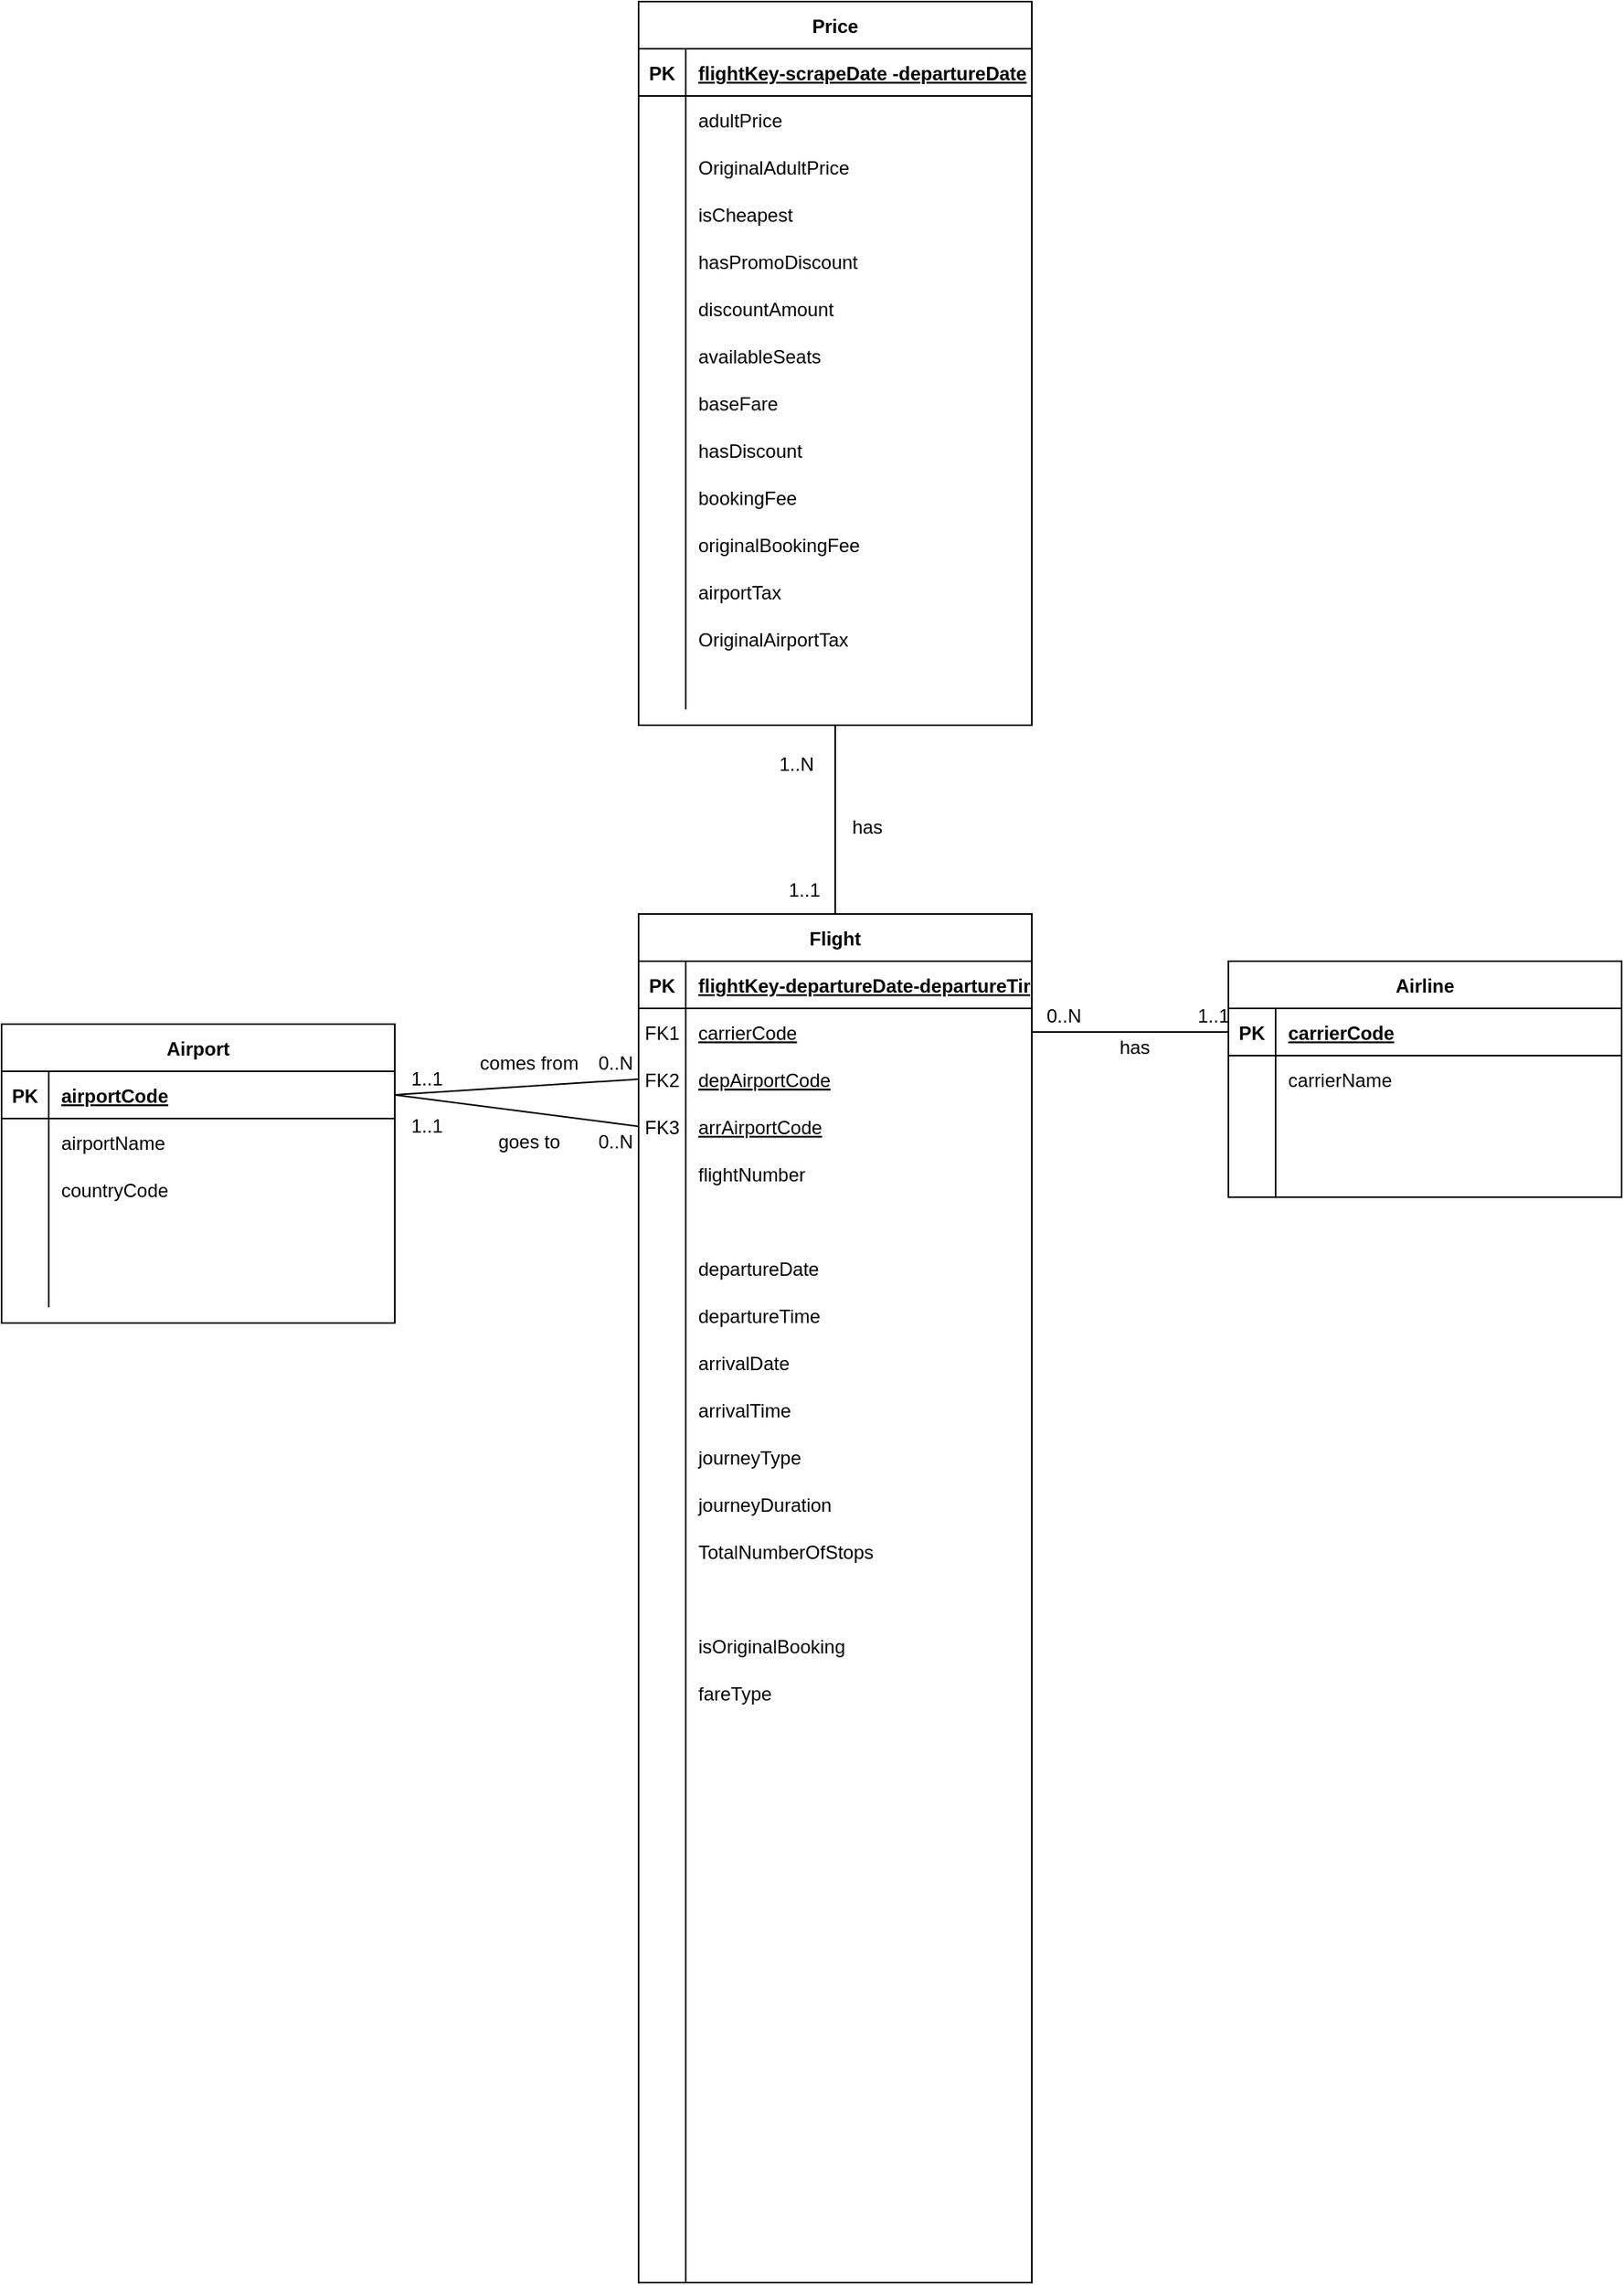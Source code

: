 <mxfile version="20.3.0" type="device"><diagram id="R2lEEEUBdFMjLlhIrx00" name="Page-1"><mxGraphModel dx="1104" dy="1623" grid="1" gridSize="10" guides="1" tooltips="1" connect="1" arrows="1" fold="1" page="1" pageScale="1" pageWidth="850" pageHeight="1100" math="0" shadow="0" extFonts="Permanent Marker^https://fonts.googleapis.com/css?family=Permanent+Marker"><root><mxCell id="0"/><mxCell id="1" parent="0"/><mxCell id="C-vyLk0tnHw3VtMMgP7b-2" value="Flight" style="shape=table;startSize=30;container=1;collapsible=1;childLayout=tableLayout;fixedRows=1;rowLines=0;fontStyle=1;align=center;resizeLast=1;" parent="1" vertex="1"><mxGeometry x="425" y="110" width="250" height="870" as="geometry"/></mxCell><mxCell id="C-vyLk0tnHw3VtMMgP7b-3" value="" style="shape=partialRectangle;collapsible=0;dropTarget=0;pointerEvents=0;fillColor=none;points=[[0,0.5],[1,0.5]];portConstraint=eastwest;top=0;left=0;right=0;bottom=1;" parent="C-vyLk0tnHw3VtMMgP7b-2" vertex="1"><mxGeometry y="30" width="250" height="30" as="geometry"/></mxCell><mxCell id="C-vyLk0tnHw3VtMMgP7b-4" value="PK" style="shape=partialRectangle;overflow=hidden;connectable=0;fillColor=none;top=0;left=0;bottom=0;right=0;fontStyle=1;" parent="C-vyLk0tnHw3VtMMgP7b-3" vertex="1"><mxGeometry width="30" height="30" as="geometry"><mxRectangle width="30" height="30" as="alternateBounds"/></mxGeometry></mxCell><mxCell id="C-vyLk0tnHw3VtMMgP7b-5" value="flightKey-departureDate-departureTime" style="shape=partialRectangle;overflow=hidden;connectable=0;fillColor=none;top=0;left=0;bottom=0;right=0;align=left;spacingLeft=6;fontStyle=5;" parent="C-vyLk0tnHw3VtMMgP7b-3" vertex="1"><mxGeometry x="30" width="220" height="30" as="geometry"><mxRectangle width="220" height="30" as="alternateBounds"/></mxGeometry></mxCell><mxCell id="aFDw3FWtS5_TRK1xWJcs-72" value="" style="shape=partialRectangle;collapsible=0;dropTarget=0;pointerEvents=0;fillColor=none;points=[[0,0.5],[1,0.5]];portConstraint=eastwest;top=0;left=0;right=0;bottom=0;" parent="C-vyLk0tnHw3VtMMgP7b-2" vertex="1"><mxGeometry y="60" width="250" height="30" as="geometry"/></mxCell><mxCell id="aFDw3FWtS5_TRK1xWJcs-73" value="FK1" style="shape=partialRectangle;overflow=hidden;connectable=0;fillColor=none;top=0;left=0;bottom=0;right=0;" parent="aFDw3FWtS5_TRK1xWJcs-72" vertex="1"><mxGeometry width="30" height="30" as="geometry"><mxRectangle width="30" height="30" as="alternateBounds"/></mxGeometry></mxCell><mxCell id="aFDw3FWtS5_TRK1xWJcs-74" value="carrierCode" style="shape=partialRectangle;overflow=hidden;connectable=0;fillColor=none;top=0;left=0;bottom=0;right=0;align=left;spacingLeft=6;fontStyle=4" parent="aFDw3FWtS5_TRK1xWJcs-72" vertex="1"><mxGeometry x="30" width="220" height="30" as="geometry"><mxRectangle width="220" height="30" as="alternateBounds"/></mxGeometry></mxCell><mxCell id="aFDw3FWtS5_TRK1xWJcs-75" value="" style="shape=partialRectangle;collapsible=0;dropTarget=0;pointerEvents=0;fillColor=none;points=[[0,0.5],[1,0.5]];portConstraint=eastwest;top=0;left=0;right=0;bottom=0;" parent="C-vyLk0tnHw3VtMMgP7b-2" vertex="1"><mxGeometry y="90" width="250" height="30" as="geometry"/></mxCell><mxCell id="aFDw3FWtS5_TRK1xWJcs-76" value="FK2" style="shape=partialRectangle;overflow=hidden;connectable=0;fillColor=none;top=0;left=0;bottom=0;right=0;" parent="aFDw3FWtS5_TRK1xWJcs-75" vertex="1"><mxGeometry width="30" height="30" as="geometry"><mxRectangle width="30" height="30" as="alternateBounds"/></mxGeometry></mxCell><mxCell id="aFDw3FWtS5_TRK1xWJcs-77" value="depAirportCode" style="shape=partialRectangle;overflow=hidden;connectable=0;fillColor=none;top=0;left=0;bottom=0;right=0;align=left;spacingLeft=6;fontStyle=4" parent="aFDw3FWtS5_TRK1xWJcs-75" vertex="1"><mxGeometry x="30" width="220" height="30" as="geometry"><mxRectangle width="220" height="30" as="alternateBounds"/></mxGeometry></mxCell><mxCell id="C-vyLk0tnHw3VtMMgP7b-6" value="" style="shape=partialRectangle;collapsible=0;dropTarget=0;pointerEvents=0;fillColor=none;points=[[0,0.5],[1,0.5]];portConstraint=eastwest;top=0;left=0;right=0;bottom=0;" parent="C-vyLk0tnHw3VtMMgP7b-2" vertex="1"><mxGeometry y="120" width="250" height="30" as="geometry"/></mxCell><mxCell id="C-vyLk0tnHw3VtMMgP7b-7" value="FK3" style="shape=partialRectangle;overflow=hidden;connectable=0;fillColor=none;top=0;left=0;bottom=0;right=0;" parent="C-vyLk0tnHw3VtMMgP7b-6" vertex="1"><mxGeometry width="30" height="30" as="geometry"><mxRectangle width="30" height="30" as="alternateBounds"/></mxGeometry></mxCell><mxCell id="C-vyLk0tnHw3VtMMgP7b-8" value="arrAirportCode" style="shape=partialRectangle;overflow=hidden;connectable=0;fillColor=none;top=0;left=0;bottom=0;right=0;align=left;spacingLeft=6;fontStyle=4" parent="C-vyLk0tnHw3VtMMgP7b-6" vertex="1"><mxGeometry x="30" width="220" height="30" as="geometry"><mxRectangle width="220" height="30" as="alternateBounds"/></mxGeometry></mxCell><mxCell id="C-vyLk0tnHw3VtMMgP7b-9" value="" style="shape=partialRectangle;collapsible=0;dropTarget=0;pointerEvents=0;fillColor=none;points=[[0,0.5],[1,0.5]];portConstraint=eastwest;top=0;left=0;right=0;bottom=0;" parent="C-vyLk0tnHw3VtMMgP7b-2" vertex="1"><mxGeometry y="150" width="250" height="30" as="geometry"/></mxCell><mxCell id="C-vyLk0tnHw3VtMMgP7b-10" value="" style="shape=partialRectangle;overflow=hidden;connectable=0;fillColor=none;top=0;left=0;bottom=0;right=0;" parent="C-vyLk0tnHw3VtMMgP7b-9" vertex="1"><mxGeometry width="30" height="30" as="geometry"><mxRectangle width="30" height="30" as="alternateBounds"/></mxGeometry></mxCell><mxCell id="C-vyLk0tnHw3VtMMgP7b-11" value="flightNumber" style="shape=partialRectangle;overflow=hidden;connectable=0;fillColor=none;top=0;left=0;bottom=0;right=0;align=left;spacingLeft=6;" parent="C-vyLk0tnHw3VtMMgP7b-9" vertex="1"><mxGeometry x="30" width="220" height="30" as="geometry"><mxRectangle width="220" height="30" as="alternateBounds"/></mxGeometry></mxCell><mxCell id="aFDw3FWtS5_TRK1xWJcs-90" value="" style="shape=partialRectangle;collapsible=0;dropTarget=0;pointerEvents=0;fillColor=none;points=[[0,0.5],[1,0.5]];portConstraint=eastwest;top=0;left=0;right=0;bottom=0;" parent="C-vyLk0tnHw3VtMMgP7b-2" vertex="1"><mxGeometry y="180" width="250" height="30" as="geometry"/></mxCell><mxCell id="aFDw3FWtS5_TRK1xWJcs-91" value="" style="shape=partialRectangle;overflow=hidden;connectable=0;fillColor=none;top=0;left=0;bottom=0;right=0;" parent="aFDw3FWtS5_TRK1xWJcs-90" vertex="1"><mxGeometry width="30" height="30" as="geometry"><mxRectangle width="30" height="30" as="alternateBounds"/></mxGeometry></mxCell><mxCell id="aFDw3FWtS5_TRK1xWJcs-92" value="" style="shape=partialRectangle;overflow=hidden;connectable=0;fillColor=none;top=0;left=0;bottom=0;right=0;align=left;spacingLeft=6;" parent="aFDw3FWtS5_TRK1xWJcs-90" vertex="1"><mxGeometry x="30" width="220" height="30" as="geometry"><mxRectangle width="220" height="30" as="alternateBounds"/></mxGeometry></mxCell><mxCell id="aFDw3FWtS5_TRK1xWJcs-1" value="" style="shape=partialRectangle;collapsible=0;dropTarget=0;pointerEvents=0;fillColor=none;points=[[0,0.5],[1,0.5]];portConstraint=eastwest;top=0;left=0;right=0;bottom=0;" parent="C-vyLk0tnHw3VtMMgP7b-2" vertex="1"><mxGeometry y="210" width="250" height="30" as="geometry"/></mxCell><mxCell id="aFDw3FWtS5_TRK1xWJcs-2" value="    " style="shape=partialRectangle;overflow=hidden;connectable=0;fillColor=none;top=0;left=0;bottom=0;right=0;" parent="aFDw3FWtS5_TRK1xWJcs-1" vertex="1"><mxGeometry width="30" height="30" as="geometry"><mxRectangle width="30" height="30" as="alternateBounds"/></mxGeometry></mxCell><mxCell id="aFDw3FWtS5_TRK1xWJcs-3" value="departureDate" style="shape=partialRectangle;overflow=hidden;connectable=0;fillColor=none;top=0;left=0;bottom=0;right=0;align=left;spacingLeft=6;" parent="aFDw3FWtS5_TRK1xWJcs-1" vertex="1"><mxGeometry x="30" width="220" height="30" as="geometry"><mxRectangle width="220" height="30" as="alternateBounds"/></mxGeometry></mxCell><mxCell id="aFDw3FWtS5_TRK1xWJcs-4" value="" style="shape=partialRectangle;collapsible=0;dropTarget=0;pointerEvents=0;fillColor=none;points=[[0,0.5],[1,0.5]];portConstraint=eastwest;top=0;left=0;right=0;bottom=0;" parent="C-vyLk0tnHw3VtMMgP7b-2" vertex="1"><mxGeometry y="240" width="250" height="30" as="geometry"/></mxCell><mxCell id="aFDw3FWtS5_TRK1xWJcs-5" value="    " style="shape=partialRectangle;overflow=hidden;connectable=0;fillColor=none;top=0;left=0;bottom=0;right=0;" parent="aFDw3FWtS5_TRK1xWJcs-4" vertex="1"><mxGeometry width="30" height="30" as="geometry"><mxRectangle width="30" height="30" as="alternateBounds"/></mxGeometry></mxCell><mxCell id="aFDw3FWtS5_TRK1xWJcs-6" value="departureTime " style="shape=partialRectangle;overflow=hidden;connectable=0;fillColor=none;top=0;left=0;bottom=0;right=0;align=left;spacingLeft=6;" parent="aFDw3FWtS5_TRK1xWJcs-4" vertex="1"><mxGeometry x="30" width="220" height="30" as="geometry"><mxRectangle width="220" height="30" as="alternateBounds"/></mxGeometry></mxCell><mxCell id="aFDw3FWtS5_TRK1xWJcs-7" value="" style="shape=partialRectangle;collapsible=0;dropTarget=0;pointerEvents=0;fillColor=none;points=[[0,0.5],[1,0.5]];portConstraint=eastwest;top=0;left=0;right=0;bottom=0;" parent="C-vyLk0tnHw3VtMMgP7b-2" vertex="1"><mxGeometry y="270" width="250" height="30" as="geometry"/></mxCell><mxCell id="aFDw3FWtS5_TRK1xWJcs-8" value="    " style="shape=partialRectangle;overflow=hidden;connectable=0;fillColor=none;top=0;left=0;bottom=0;right=0;" parent="aFDw3FWtS5_TRK1xWJcs-7" vertex="1"><mxGeometry width="30" height="30" as="geometry"><mxRectangle width="30" height="30" as="alternateBounds"/></mxGeometry></mxCell><mxCell id="aFDw3FWtS5_TRK1xWJcs-9" value="arrivalDate" style="shape=partialRectangle;overflow=hidden;connectable=0;fillColor=none;top=0;left=0;bottom=0;right=0;align=left;spacingLeft=6;" parent="aFDw3FWtS5_TRK1xWJcs-7" vertex="1"><mxGeometry x="30" width="220" height="30" as="geometry"><mxRectangle width="220" height="30" as="alternateBounds"/></mxGeometry></mxCell><mxCell id="aFDw3FWtS5_TRK1xWJcs-10" value="" style="shape=partialRectangle;collapsible=0;dropTarget=0;pointerEvents=0;fillColor=none;points=[[0,0.5],[1,0.5]];portConstraint=eastwest;top=0;left=0;right=0;bottom=0;" parent="C-vyLk0tnHw3VtMMgP7b-2" vertex="1"><mxGeometry y="300" width="250" height="30" as="geometry"/></mxCell><mxCell id="aFDw3FWtS5_TRK1xWJcs-11" value="    " style="shape=partialRectangle;overflow=hidden;connectable=0;fillColor=none;top=0;left=0;bottom=0;right=0;" parent="aFDw3FWtS5_TRK1xWJcs-10" vertex="1"><mxGeometry width="30" height="30" as="geometry"><mxRectangle width="30" height="30" as="alternateBounds"/></mxGeometry></mxCell><mxCell id="aFDw3FWtS5_TRK1xWJcs-12" value="arrivalTime" style="shape=partialRectangle;overflow=hidden;connectable=0;fillColor=none;top=0;left=0;bottom=0;right=0;align=left;spacingLeft=6;" parent="aFDw3FWtS5_TRK1xWJcs-10" vertex="1"><mxGeometry x="30" width="220" height="30" as="geometry"><mxRectangle width="220" height="30" as="alternateBounds"/></mxGeometry></mxCell><mxCell id="aFDw3FWtS5_TRK1xWJcs-19" value="" style="shape=partialRectangle;collapsible=0;dropTarget=0;pointerEvents=0;fillColor=none;points=[[0,0.5],[1,0.5]];portConstraint=eastwest;top=0;left=0;right=0;bottom=0;" parent="C-vyLk0tnHw3VtMMgP7b-2" vertex="1"><mxGeometry y="330" width="250" height="30" as="geometry"/></mxCell><mxCell id="aFDw3FWtS5_TRK1xWJcs-20" value="    " style="shape=partialRectangle;overflow=hidden;connectable=0;fillColor=none;top=0;left=0;bottom=0;right=0;" parent="aFDw3FWtS5_TRK1xWJcs-19" vertex="1"><mxGeometry width="30" height="30" as="geometry"><mxRectangle width="30" height="30" as="alternateBounds"/></mxGeometry></mxCell><mxCell id="aFDw3FWtS5_TRK1xWJcs-21" value="journeyType" style="shape=partialRectangle;overflow=hidden;connectable=0;fillColor=none;top=0;left=0;bottom=0;right=0;align=left;spacingLeft=6;" parent="aFDw3FWtS5_TRK1xWJcs-19" vertex="1"><mxGeometry x="30" width="220" height="30" as="geometry"><mxRectangle width="220" height="30" as="alternateBounds"/></mxGeometry></mxCell><mxCell id="aFDw3FWtS5_TRK1xWJcs-22" value="" style="shape=partialRectangle;collapsible=0;dropTarget=0;pointerEvents=0;fillColor=none;points=[[0,0.5],[1,0.5]];portConstraint=eastwest;top=0;left=0;right=0;bottom=0;" parent="C-vyLk0tnHw3VtMMgP7b-2" vertex="1"><mxGeometry y="360" width="250" height="30" as="geometry"/></mxCell><mxCell id="aFDw3FWtS5_TRK1xWJcs-23" value="    " style="shape=partialRectangle;overflow=hidden;connectable=0;fillColor=none;top=0;left=0;bottom=0;right=0;" parent="aFDw3FWtS5_TRK1xWJcs-22" vertex="1"><mxGeometry width="30" height="30" as="geometry"><mxRectangle width="30" height="30" as="alternateBounds"/></mxGeometry></mxCell><mxCell id="aFDw3FWtS5_TRK1xWJcs-24" value="journeyDuration" style="shape=partialRectangle;overflow=hidden;connectable=0;fillColor=none;top=0;left=0;bottom=0;right=0;align=left;spacingLeft=6;" parent="aFDw3FWtS5_TRK1xWJcs-22" vertex="1"><mxGeometry x="30" width="220" height="30" as="geometry"><mxRectangle width="220" height="30" as="alternateBounds"/></mxGeometry></mxCell><mxCell id="aFDw3FWtS5_TRK1xWJcs-25" value="" style="shape=partialRectangle;collapsible=0;dropTarget=0;pointerEvents=0;fillColor=none;points=[[0,0.5],[1,0.5]];portConstraint=eastwest;top=0;left=0;right=0;bottom=0;" parent="C-vyLk0tnHw3VtMMgP7b-2" vertex="1"><mxGeometry y="390" width="250" height="30" as="geometry"/></mxCell><mxCell id="aFDw3FWtS5_TRK1xWJcs-26" value="    " style="shape=partialRectangle;overflow=hidden;connectable=0;fillColor=none;top=0;left=0;bottom=0;right=0;" parent="aFDw3FWtS5_TRK1xWJcs-25" vertex="1"><mxGeometry width="30" height="30" as="geometry"><mxRectangle width="30" height="30" as="alternateBounds"/></mxGeometry></mxCell><mxCell id="aFDw3FWtS5_TRK1xWJcs-27" value="TotalNumberOfStops" style="shape=partialRectangle;overflow=hidden;connectable=0;fillColor=none;top=0;left=0;bottom=0;right=0;align=left;spacingLeft=6;" parent="aFDw3FWtS5_TRK1xWJcs-25" vertex="1"><mxGeometry x="30" width="220" height="30" as="geometry"><mxRectangle width="220" height="30" as="alternateBounds"/></mxGeometry></mxCell><mxCell id="aFDw3FWtS5_TRK1xWJcs-28" value="" style="shape=partialRectangle;collapsible=0;dropTarget=0;pointerEvents=0;fillColor=none;points=[[0,0.5],[1,0.5]];portConstraint=eastwest;top=0;left=0;right=0;bottom=0;" parent="C-vyLk0tnHw3VtMMgP7b-2" vertex="1"><mxGeometry y="420" width="250" height="30" as="geometry"/></mxCell><mxCell id="aFDw3FWtS5_TRK1xWJcs-29" value="" style="shape=partialRectangle;overflow=hidden;connectable=0;fillColor=none;top=0;left=0;bottom=0;right=0;" parent="aFDw3FWtS5_TRK1xWJcs-28" vertex="1"><mxGeometry width="30" height="30" as="geometry"><mxRectangle width="30" height="30" as="alternateBounds"/></mxGeometry></mxCell><mxCell id="aFDw3FWtS5_TRK1xWJcs-30" value="" style="shape=partialRectangle;overflow=hidden;connectable=0;fillColor=none;top=0;left=0;bottom=0;right=0;align=left;spacingLeft=6;" parent="aFDw3FWtS5_TRK1xWJcs-28" vertex="1"><mxGeometry x="30" width="220" height="30" as="geometry"><mxRectangle width="220" height="30" as="alternateBounds"/></mxGeometry></mxCell><mxCell id="aFDw3FWtS5_TRK1xWJcs-34" value="" style="shape=partialRectangle;collapsible=0;dropTarget=0;pointerEvents=0;fillColor=none;points=[[0,0.5],[1,0.5]];portConstraint=eastwest;top=0;left=0;right=0;bottom=0;" parent="C-vyLk0tnHw3VtMMgP7b-2" vertex="1"><mxGeometry y="450" width="250" height="30" as="geometry"/></mxCell><mxCell id="aFDw3FWtS5_TRK1xWJcs-35" value="" style="shape=partialRectangle;overflow=hidden;connectable=0;fillColor=none;top=0;left=0;bottom=0;right=0;" parent="aFDw3FWtS5_TRK1xWJcs-34" vertex="1"><mxGeometry width="30" height="30" as="geometry"><mxRectangle width="30" height="30" as="alternateBounds"/></mxGeometry></mxCell><mxCell id="aFDw3FWtS5_TRK1xWJcs-36" value="isOriginalBooking" style="shape=partialRectangle;overflow=hidden;connectable=0;fillColor=none;top=0;left=0;bottom=0;right=0;align=left;spacingLeft=6;" parent="aFDw3FWtS5_TRK1xWJcs-34" vertex="1"><mxGeometry x="30" width="220" height="30" as="geometry"><mxRectangle width="220" height="30" as="alternateBounds"/></mxGeometry></mxCell><mxCell id="aFDw3FWtS5_TRK1xWJcs-48" value="" style="shape=partialRectangle;collapsible=0;dropTarget=0;pointerEvents=0;fillColor=none;points=[[0,0.5],[1,0.5]];portConstraint=eastwest;top=0;left=0;right=0;bottom=0;" parent="C-vyLk0tnHw3VtMMgP7b-2" vertex="1"><mxGeometry y="480" width="250" height="30" as="geometry"/></mxCell><mxCell id="aFDw3FWtS5_TRK1xWJcs-49" value="" style="shape=partialRectangle;overflow=hidden;connectable=0;fillColor=none;top=0;left=0;bottom=0;right=0;" parent="aFDw3FWtS5_TRK1xWJcs-48" vertex="1"><mxGeometry width="30" height="30" as="geometry"><mxRectangle width="30" height="30" as="alternateBounds"/></mxGeometry></mxCell><mxCell id="aFDw3FWtS5_TRK1xWJcs-50" value="fareType" style="shape=partialRectangle;overflow=hidden;connectable=0;fillColor=none;top=0;left=0;bottom=0;right=0;align=left;spacingLeft=6;" parent="aFDw3FWtS5_TRK1xWJcs-48" vertex="1"><mxGeometry x="30" width="220" height="30" as="geometry"><mxRectangle width="220" height="30" as="alternateBounds"/></mxGeometry></mxCell><mxCell id="zWy_mhln4-_lMB09PMT6-1" value="" style="shape=partialRectangle;collapsible=0;dropTarget=0;pointerEvents=0;fillColor=none;points=[[0,0.5],[1,0.5]];portConstraint=eastwest;top=0;left=0;right=0;bottom=0;" parent="C-vyLk0tnHw3VtMMgP7b-2" vertex="1"><mxGeometry y="510" width="250" height="30" as="geometry"/></mxCell><mxCell id="zWy_mhln4-_lMB09PMT6-2" value="" style="shape=partialRectangle;overflow=hidden;connectable=0;fillColor=none;top=0;left=0;bottom=0;right=0;" parent="zWy_mhln4-_lMB09PMT6-1" vertex="1"><mxGeometry width="30" height="30" as="geometry"><mxRectangle width="30" height="30" as="alternateBounds"/></mxGeometry></mxCell><mxCell id="zWy_mhln4-_lMB09PMT6-3" value="" style="shape=partialRectangle;overflow=hidden;connectable=0;fillColor=none;top=0;left=0;bottom=0;right=0;align=left;spacingLeft=6;" parent="zWy_mhln4-_lMB09PMT6-1" vertex="1"><mxGeometry x="30" width="220" height="30" as="geometry"><mxRectangle width="220" height="30" as="alternateBounds"/></mxGeometry></mxCell><mxCell id="aFDw3FWtS5_TRK1xWJcs-51" value="" style="shape=partialRectangle;collapsible=0;dropTarget=0;pointerEvents=0;fillColor=none;points=[[0,0.5],[1,0.5]];portConstraint=eastwest;top=0;left=0;right=0;bottom=0;" parent="C-vyLk0tnHw3VtMMgP7b-2" vertex="1"><mxGeometry y="540" width="250" height="30" as="geometry"/></mxCell><mxCell id="aFDw3FWtS5_TRK1xWJcs-52" value="" style="shape=partialRectangle;overflow=hidden;connectable=0;fillColor=none;top=0;left=0;bottom=0;right=0;" parent="aFDw3FWtS5_TRK1xWJcs-51" vertex="1"><mxGeometry width="30" height="30" as="geometry"><mxRectangle width="30" height="30" as="alternateBounds"/></mxGeometry></mxCell><mxCell id="aFDw3FWtS5_TRK1xWJcs-53" value="" style="shape=partialRectangle;overflow=hidden;connectable=0;fillColor=none;top=0;left=0;bottom=0;right=0;align=left;spacingLeft=6;" parent="aFDw3FWtS5_TRK1xWJcs-51" vertex="1"><mxGeometry x="30" width="220" height="30" as="geometry"><mxRectangle width="220" height="30" as="alternateBounds"/></mxGeometry></mxCell><mxCell id="aFDw3FWtS5_TRK1xWJcs-54" value="" style="shape=partialRectangle;collapsible=0;dropTarget=0;pointerEvents=0;fillColor=none;points=[[0,0.5],[1,0.5]];portConstraint=eastwest;top=0;left=0;right=0;bottom=0;" parent="C-vyLk0tnHw3VtMMgP7b-2" vertex="1"><mxGeometry y="570" width="250" height="30" as="geometry"/></mxCell><mxCell id="aFDw3FWtS5_TRK1xWJcs-55" value="" style="shape=partialRectangle;overflow=hidden;connectable=0;fillColor=none;top=0;left=0;bottom=0;right=0;" parent="aFDw3FWtS5_TRK1xWJcs-54" vertex="1"><mxGeometry width="30" height="30" as="geometry"><mxRectangle width="30" height="30" as="alternateBounds"/></mxGeometry></mxCell><mxCell id="aFDw3FWtS5_TRK1xWJcs-56" value="" style="shape=partialRectangle;overflow=hidden;connectable=0;fillColor=none;top=0;left=0;bottom=0;right=0;align=left;spacingLeft=6;" parent="aFDw3FWtS5_TRK1xWJcs-54" vertex="1"><mxGeometry x="30" width="220" height="30" as="geometry"><mxRectangle width="220" height="30" as="alternateBounds"/></mxGeometry></mxCell><mxCell id="aFDw3FWtS5_TRK1xWJcs-57" value="" style="shape=partialRectangle;collapsible=0;dropTarget=0;pointerEvents=0;fillColor=none;points=[[0,0.5],[1,0.5]];portConstraint=eastwest;top=0;left=0;right=0;bottom=0;" parent="C-vyLk0tnHw3VtMMgP7b-2" vertex="1"><mxGeometry y="600" width="250" height="30" as="geometry"/></mxCell><mxCell id="aFDw3FWtS5_TRK1xWJcs-58" value="" style="shape=partialRectangle;overflow=hidden;connectable=0;fillColor=none;top=0;left=0;bottom=0;right=0;" parent="aFDw3FWtS5_TRK1xWJcs-57" vertex="1"><mxGeometry width="30" height="30" as="geometry"><mxRectangle width="30" height="30" as="alternateBounds"/></mxGeometry></mxCell><mxCell id="aFDw3FWtS5_TRK1xWJcs-59" value="" style="shape=partialRectangle;overflow=hidden;connectable=0;fillColor=none;top=0;left=0;bottom=0;right=0;align=left;spacingLeft=6;" parent="aFDw3FWtS5_TRK1xWJcs-57" vertex="1"><mxGeometry x="30" width="220" height="30" as="geometry"><mxRectangle width="220" height="30" as="alternateBounds"/></mxGeometry></mxCell><mxCell id="zWy_mhln4-_lMB09PMT6-4" value="" style="shape=partialRectangle;collapsible=0;dropTarget=0;pointerEvents=0;fillColor=none;points=[[0,0.5],[1,0.5]];portConstraint=eastwest;top=0;left=0;right=0;bottom=0;" parent="C-vyLk0tnHw3VtMMgP7b-2" vertex="1"><mxGeometry y="630" width="250" height="30" as="geometry"/></mxCell><mxCell id="zWy_mhln4-_lMB09PMT6-5" value="" style="shape=partialRectangle;overflow=hidden;connectable=0;fillColor=none;top=0;left=0;bottom=0;right=0;" parent="zWy_mhln4-_lMB09PMT6-4" vertex="1"><mxGeometry width="30" height="30" as="geometry"><mxRectangle width="30" height="30" as="alternateBounds"/></mxGeometry></mxCell><mxCell id="zWy_mhln4-_lMB09PMT6-6" value="" style="shape=partialRectangle;overflow=hidden;connectable=0;fillColor=none;top=0;left=0;bottom=0;right=0;align=left;spacingLeft=6;" parent="zWy_mhln4-_lMB09PMT6-4" vertex="1"><mxGeometry x="30" width="220" height="30" as="geometry"><mxRectangle width="220" height="30" as="alternateBounds"/></mxGeometry></mxCell><mxCell id="aFDw3FWtS5_TRK1xWJcs-13" value="" style="shape=partialRectangle;collapsible=0;dropTarget=0;pointerEvents=0;fillColor=none;points=[[0,0.5],[1,0.5]];portConstraint=eastwest;top=0;left=0;right=0;bottom=0;" parent="C-vyLk0tnHw3VtMMgP7b-2" vertex="1"><mxGeometry y="660" width="250" height="30" as="geometry"/></mxCell><mxCell id="aFDw3FWtS5_TRK1xWJcs-14" value="    " style="shape=partialRectangle;overflow=hidden;connectable=0;fillColor=none;top=0;left=0;bottom=0;right=0;" parent="aFDw3FWtS5_TRK1xWJcs-13" vertex="1"><mxGeometry width="30" height="30" as="geometry"><mxRectangle width="30" height="30" as="alternateBounds"/></mxGeometry></mxCell><mxCell id="aFDw3FWtS5_TRK1xWJcs-15" value="" style="shape=partialRectangle;overflow=hidden;connectable=0;fillColor=none;top=0;left=0;bottom=0;right=0;align=left;spacingLeft=6;" parent="aFDw3FWtS5_TRK1xWJcs-13" vertex="1"><mxGeometry x="30" width="220" height="30" as="geometry"><mxRectangle width="220" height="30" as="alternateBounds"/></mxGeometry></mxCell><mxCell id="aFDw3FWtS5_TRK1xWJcs-16" value="" style="shape=partialRectangle;collapsible=0;dropTarget=0;pointerEvents=0;fillColor=none;points=[[0,0.5],[1,0.5]];portConstraint=eastwest;top=0;left=0;right=0;bottom=0;" parent="C-vyLk0tnHw3VtMMgP7b-2" vertex="1"><mxGeometry y="690" width="250" height="30" as="geometry"/></mxCell><mxCell id="aFDw3FWtS5_TRK1xWJcs-17" value="    " style="shape=partialRectangle;overflow=hidden;connectable=0;fillColor=none;top=0;left=0;bottom=0;right=0;" parent="aFDw3FWtS5_TRK1xWJcs-16" vertex="1"><mxGeometry width="30" height="30" as="geometry"><mxRectangle width="30" height="30" as="alternateBounds"/></mxGeometry></mxCell><mxCell id="aFDw3FWtS5_TRK1xWJcs-18" value="" style="shape=partialRectangle;overflow=hidden;connectable=0;fillColor=none;top=0;left=0;bottom=0;right=0;align=left;spacingLeft=6;" parent="aFDw3FWtS5_TRK1xWJcs-16" vertex="1"><mxGeometry x="30" width="220" height="30" as="geometry"><mxRectangle width="220" height="30" as="alternateBounds"/></mxGeometry></mxCell><mxCell id="aFDw3FWtS5_TRK1xWJcs-31" value="" style="shape=partialRectangle;collapsible=0;dropTarget=0;pointerEvents=0;fillColor=none;points=[[0,0.5],[1,0.5]];portConstraint=eastwest;top=0;left=0;right=0;bottom=0;" parent="C-vyLk0tnHw3VtMMgP7b-2" vertex="1"><mxGeometry y="720" width="250" height="30" as="geometry"/></mxCell><mxCell id="aFDw3FWtS5_TRK1xWJcs-32" value="" style="shape=partialRectangle;overflow=hidden;connectable=0;fillColor=none;top=0;left=0;bottom=0;right=0;" parent="aFDw3FWtS5_TRK1xWJcs-31" vertex="1"><mxGeometry width="30" height="30" as="geometry"><mxRectangle width="30" height="30" as="alternateBounds"/></mxGeometry></mxCell><mxCell id="aFDw3FWtS5_TRK1xWJcs-33" value="" style="shape=partialRectangle;overflow=hidden;connectable=0;fillColor=none;top=0;left=0;bottom=0;right=0;align=left;spacingLeft=6;" parent="aFDw3FWtS5_TRK1xWJcs-31" vertex="1"><mxGeometry x="30" width="220" height="30" as="geometry"><mxRectangle width="220" height="30" as="alternateBounds"/></mxGeometry></mxCell><mxCell id="aFDw3FWtS5_TRK1xWJcs-39" value="" style="shape=partialRectangle;collapsible=0;dropTarget=0;pointerEvents=0;fillColor=none;points=[[0,0.5],[1,0.5]];portConstraint=eastwest;top=0;left=0;right=0;bottom=0;" parent="C-vyLk0tnHw3VtMMgP7b-2" vertex="1"><mxGeometry y="750" width="250" height="30" as="geometry"/></mxCell><mxCell id="aFDw3FWtS5_TRK1xWJcs-40" value="" style="shape=partialRectangle;overflow=hidden;connectable=0;fillColor=none;top=0;left=0;bottom=0;right=0;" parent="aFDw3FWtS5_TRK1xWJcs-39" vertex="1"><mxGeometry width="30" height="30" as="geometry"><mxRectangle width="30" height="30" as="alternateBounds"/></mxGeometry></mxCell><mxCell id="aFDw3FWtS5_TRK1xWJcs-41" value="" style="shape=partialRectangle;overflow=hidden;connectable=0;fillColor=none;top=0;left=0;bottom=0;right=0;align=left;spacingLeft=6;" parent="aFDw3FWtS5_TRK1xWJcs-39" vertex="1"><mxGeometry x="30" width="220" height="30" as="geometry"><mxRectangle width="220" height="30" as="alternateBounds"/></mxGeometry></mxCell><mxCell id="aFDw3FWtS5_TRK1xWJcs-42" value="" style="shape=partialRectangle;collapsible=0;dropTarget=0;pointerEvents=0;fillColor=none;points=[[0,0.5],[1,0.5]];portConstraint=eastwest;top=0;left=0;right=0;bottom=0;" parent="C-vyLk0tnHw3VtMMgP7b-2" vertex="1"><mxGeometry y="780" width="250" height="30" as="geometry"/></mxCell><mxCell id="aFDw3FWtS5_TRK1xWJcs-43" value="" style="shape=partialRectangle;overflow=hidden;connectable=0;fillColor=none;top=0;left=0;bottom=0;right=0;" parent="aFDw3FWtS5_TRK1xWJcs-42" vertex="1"><mxGeometry width="30" height="30" as="geometry"><mxRectangle width="30" height="30" as="alternateBounds"/></mxGeometry></mxCell><mxCell id="aFDw3FWtS5_TRK1xWJcs-44" value="" style="shape=partialRectangle;overflow=hidden;connectable=0;fillColor=none;top=0;left=0;bottom=0;right=0;align=left;spacingLeft=6;" parent="aFDw3FWtS5_TRK1xWJcs-42" vertex="1"><mxGeometry x="30" width="220" height="30" as="geometry"><mxRectangle width="220" height="30" as="alternateBounds"/></mxGeometry></mxCell><mxCell id="aFDw3FWtS5_TRK1xWJcs-45" value="" style="shape=partialRectangle;collapsible=0;dropTarget=0;pointerEvents=0;fillColor=none;points=[[0,0.5],[1,0.5]];portConstraint=eastwest;top=0;left=0;right=0;bottom=0;" parent="C-vyLk0tnHw3VtMMgP7b-2" vertex="1"><mxGeometry y="810" width="250" height="30" as="geometry"/></mxCell><mxCell id="aFDw3FWtS5_TRK1xWJcs-46" value="" style="shape=partialRectangle;overflow=hidden;connectable=0;fillColor=none;top=0;left=0;bottom=0;right=0;" parent="aFDw3FWtS5_TRK1xWJcs-45" vertex="1"><mxGeometry width="30" height="30" as="geometry"><mxRectangle width="30" height="30" as="alternateBounds"/></mxGeometry></mxCell><mxCell id="aFDw3FWtS5_TRK1xWJcs-47" value="" style="shape=partialRectangle;overflow=hidden;connectable=0;fillColor=none;top=0;left=0;bottom=0;right=0;align=left;spacingLeft=6;" parent="aFDw3FWtS5_TRK1xWJcs-45" vertex="1"><mxGeometry x="30" width="220" height="30" as="geometry"><mxRectangle width="220" height="30" as="alternateBounds"/></mxGeometry></mxCell><mxCell id="aFDw3FWtS5_TRK1xWJcs-60" value="" style="shape=partialRectangle;collapsible=0;dropTarget=0;pointerEvents=0;fillColor=none;points=[[0,0.5],[1,0.5]];portConstraint=eastwest;top=0;left=0;right=0;bottom=0;" parent="C-vyLk0tnHw3VtMMgP7b-2" vertex="1"><mxGeometry y="840" width="250" height="30" as="geometry"/></mxCell><mxCell id="aFDw3FWtS5_TRK1xWJcs-61" value="" style="shape=partialRectangle;overflow=hidden;connectable=0;fillColor=none;top=0;left=0;bottom=0;right=0;" parent="aFDw3FWtS5_TRK1xWJcs-60" vertex="1"><mxGeometry width="30" height="30" as="geometry"><mxRectangle width="30" height="30" as="alternateBounds"/></mxGeometry></mxCell><mxCell id="aFDw3FWtS5_TRK1xWJcs-62" value="" style="shape=partialRectangle;overflow=hidden;connectable=0;fillColor=none;top=0;left=0;bottom=0;right=0;align=left;spacingLeft=6;" parent="aFDw3FWtS5_TRK1xWJcs-60" vertex="1"><mxGeometry x="30" width="220" height="30" as="geometry"><mxRectangle width="220" height="30" as="alternateBounds"/></mxGeometry></mxCell><mxCell id="C-vyLk0tnHw3VtMMgP7b-23" value="Airport" style="shape=table;startSize=30;container=1;collapsible=1;childLayout=tableLayout;fixedRows=1;rowLines=0;fontStyle=1;align=center;resizeLast=1;" parent="1" vertex="1"><mxGeometry x="20" y="180" width="250" height="190" as="geometry"/></mxCell><mxCell id="C-vyLk0tnHw3VtMMgP7b-24" value="" style="shape=partialRectangle;collapsible=0;dropTarget=0;pointerEvents=0;fillColor=none;points=[[0,0.5],[1,0.5]];portConstraint=eastwest;top=0;left=0;right=0;bottom=1;" parent="C-vyLk0tnHw3VtMMgP7b-23" vertex="1"><mxGeometry y="30" width="250" height="30" as="geometry"/></mxCell><mxCell id="C-vyLk0tnHw3VtMMgP7b-25" value="PK" style="shape=partialRectangle;overflow=hidden;connectable=0;fillColor=none;top=0;left=0;bottom=0;right=0;fontStyle=1;" parent="C-vyLk0tnHw3VtMMgP7b-24" vertex="1"><mxGeometry width="30" height="30" as="geometry"><mxRectangle width="30" height="30" as="alternateBounds"/></mxGeometry></mxCell><mxCell id="C-vyLk0tnHw3VtMMgP7b-26" value="airportCode" style="shape=partialRectangle;overflow=hidden;connectable=0;fillColor=none;top=0;left=0;bottom=0;right=0;align=left;spacingLeft=6;fontStyle=5;" parent="C-vyLk0tnHw3VtMMgP7b-24" vertex="1"><mxGeometry x="30" width="220" height="30" as="geometry"><mxRectangle width="220" height="30" as="alternateBounds"/></mxGeometry></mxCell><mxCell id="aFDw3FWtS5_TRK1xWJcs-63" value="" style="shape=partialRectangle;collapsible=0;dropTarget=0;pointerEvents=0;fillColor=none;points=[[0,0.5],[1,0.5]];portConstraint=eastwest;top=0;left=0;right=0;bottom=0;" parent="C-vyLk0tnHw3VtMMgP7b-23" vertex="1"><mxGeometry y="60" width="250" height="30" as="geometry"/></mxCell><mxCell id="aFDw3FWtS5_TRK1xWJcs-64" value="" style="shape=partialRectangle;overflow=hidden;connectable=0;fillColor=none;top=0;left=0;bottom=0;right=0;" parent="aFDw3FWtS5_TRK1xWJcs-63" vertex="1"><mxGeometry width="30" height="30" as="geometry"><mxRectangle width="30" height="30" as="alternateBounds"/></mxGeometry></mxCell><mxCell id="aFDw3FWtS5_TRK1xWJcs-65" value="airportName" style="shape=partialRectangle;overflow=hidden;connectable=0;fillColor=none;top=0;left=0;bottom=0;right=0;align=left;spacingLeft=6;" parent="aFDw3FWtS5_TRK1xWJcs-63" vertex="1"><mxGeometry x="30" width="220" height="30" as="geometry"><mxRectangle width="220" height="30" as="alternateBounds"/></mxGeometry></mxCell><mxCell id="aFDw3FWtS5_TRK1xWJcs-66" value="" style="shape=partialRectangle;collapsible=0;dropTarget=0;pointerEvents=0;fillColor=none;points=[[0,0.5],[1,0.5]];portConstraint=eastwest;top=0;left=0;right=0;bottom=0;" parent="C-vyLk0tnHw3VtMMgP7b-23" vertex="1"><mxGeometry y="90" width="250" height="30" as="geometry"/></mxCell><mxCell id="aFDw3FWtS5_TRK1xWJcs-67" value="" style="shape=partialRectangle;overflow=hidden;connectable=0;fillColor=none;top=0;left=0;bottom=0;right=0;" parent="aFDw3FWtS5_TRK1xWJcs-66" vertex="1"><mxGeometry width="30" height="30" as="geometry"><mxRectangle width="30" height="30" as="alternateBounds"/></mxGeometry></mxCell><mxCell id="aFDw3FWtS5_TRK1xWJcs-68" value="countryCode" style="shape=partialRectangle;overflow=hidden;connectable=0;fillColor=none;top=0;left=0;bottom=0;right=0;align=left;spacingLeft=6;" parent="aFDw3FWtS5_TRK1xWJcs-66" vertex="1"><mxGeometry x="30" width="220" height="30" as="geometry"><mxRectangle width="220" height="30" as="alternateBounds"/></mxGeometry></mxCell><mxCell id="aFDw3FWtS5_TRK1xWJcs-69" value="" style="shape=partialRectangle;collapsible=0;dropTarget=0;pointerEvents=0;fillColor=none;points=[[0,0.5],[1,0.5]];portConstraint=eastwest;top=0;left=0;right=0;bottom=0;" parent="C-vyLk0tnHw3VtMMgP7b-23" vertex="1"><mxGeometry y="120" width="250" height="30" as="geometry"/></mxCell><mxCell id="aFDw3FWtS5_TRK1xWJcs-70" value="" style="shape=partialRectangle;overflow=hidden;connectable=0;fillColor=none;top=0;left=0;bottom=0;right=0;" parent="aFDw3FWtS5_TRK1xWJcs-69" vertex="1"><mxGeometry width="30" height="30" as="geometry"><mxRectangle width="30" height="30" as="alternateBounds"/></mxGeometry></mxCell><mxCell id="aFDw3FWtS5_TRK1xWJcs-71" value="" style="shape=partialRectangle;overflow=hidden;connectable=0;fillColor=none;top=0;left=0;bottom=0;right=0;align=left;spacingLeft=6;" parent="aFDw3FWtS5_TRK1xWJcs-69" vertex="1"><mxGeometry x="30" width="220" height="30" as="geometry"><mxRectangle width="220" height="30" as="alternateBounds"/></mxGeometry></mxCell><mxCell id="C-vyLk0tnHw3VtMMgP7b-27" value="" style="shape=partialRectangle;collapsible=0;dropTarget=0;pointerEvents=0;fillColor=none;points=[[0,0.5],[1,0.5]];portConstraint=eastwest;top=0;left=0;right=0;bottom=0;" parent="C-vyLk0tnHw3VtMMgP7b-23" vertex="1"><mxGeometry y="150" width="250" height="30" as="geometry"/></mxCell><mxCell id="C-vyLk0tnHw3VtMMgP7b-28" value="" style="shape=partialRectangle;overflow=hidden;connectable=0;fillColor=none;top=0;left=0;bottom=0;right=0;" parent="C-vyLk0tnHw3VtMMgP7b-27" vertex="1"><mxGeometry width="30" height="30" as="geometry"><mxRectangle width="30" height="30" as="alternateBounds"/></mxGeometry></mxCell><mxCell id="C-vyLk0tnHw3VtMMgP7b-29" value="" style="shape=partialRectangle;overflow=hidden;connectable=0;fillColor=none;top=0;left=0;bottom=0;right=0;align=left;spacingLeft=6;" parent="C-vyLk0tnHw3VtMMgP7b-27" vertex="1"><mxGeometry x="30" width="220" height="30" as="geometry"><mxRectangle width="220" height="30" as="alternateBounds"/></mxGeometry></mxCell><mxCell id="gEFnqGnMt6bCV58McfXm-3" value="Airline" style="shape=table;startSize=30;container=1;collapsible=1;childLayout=tableLayout;fixedRows=1;rowLines=0;fontStyle=1;align=center;resizeLast=1;" parent="1" vertex="1"><mxGeometry x="800" y="140" width="250" height="150" as="geometry"/></mxCell><mxCell id="gEFnqGnMt6bCV58McfXm-4" value="" style="shape=partialRectangle;collapsible=0;dropTarget=0;pointerEvents=0;fillColor=none;points=[[0,0.5],[1,0.5]];portConstraint=eastwest;top=0;left=0;right=0;bottom=1;" parent="gEFnqGnMt6bCV58McfXm-3" vertex="1"><mxGeometry y="30" width="250" height="30" as="geometry"/></mxCell><mxCell id="gEFnqGnMt6bCV58McfXm-5" value="PK" style="shape=partialRectangle;overflow=hidden;connectable=0;fillColor=none;top=0;left=0;bottom=0;right=0;fontStyle=1;" parent="gEFnqGnMt6bCV58McfXm-4" vertex="1"><mxGeometry width="30" height="30" as="geometry"><mxRectangle width="30" height="30" as="alternateBounds"/></mxGeometry></mxCell><mxCell id="gEFnqGnMt6bCV58McfXm-6" value="carrierCode" style="shape=partialRectangle;overflow=hidden;connectable=0;fillColor=none;top=0;left=0;bottom=0;right=0;align=left;spacingLeft=6;fontStyle=5;" parent="gEFnqGnMt6bCV58McfXm-4" vertex="1"><mxGeometry x="30" width="220" height="30" as="geometry"><mxRectangle width="220" height="30" as="alternateBounds"/></mxGeometry></mxCell><mxCell id="gEFnqGnMt6bCV58McfXm-7" value="" style="shape=partialRectangle;collapsible=0;dropTarget=0;pointerEvents=0;fillColor=none;points=[[0,0.5],[1,0.5]];portConstraint=eastwest;top=0;left=0;right=0;bottom=0;" parent="gEFnqGnMt6bCV58McfXm-3" vertex="1"><mxGeometry y="60" width="250" height="30" as="geometry"/></mxCell><mxCell id="gEFnqGnMt6bCV58McfXm-8" value="" style="shape=partialRectangle;overflow=hidden;connectable=0;fillColor=none;top=0;left=0;bottom=0;right=0;" parent="gEFnqGnMt6bCV58McfXm-7" vertex="1"><mxGeometry width="30" height="30" as="geometry"><mxRectangle width="30" height="30" as="alternateBounds"/></mxGeometry></mxCell><mxCell id="gEFnqGnMt6bCV58McfXm-9" value="carrierName" style="shape=partialRectangle;overflow=hidden;connectable=0;fillColor=none;top=0;left=0;bottom=0;right=0;align=left;spacingLeft=6;" parent="gEFnqGnMt6bCV58McfXm-7" vertex="1"><mxGeometry x="30" width="220" height="30" as="geometry"><mxRectangle width="220" height="30" as="alternateBounds"/></mxGeometry></mxCell><mxCell id="aFDw3FWtS5_TRK1xWJcs-93" value="" style="shape=partialRectangle;collapsible=0;dropTarget=0;pointerEvents=0;fillColor=none;points=[[0,0.5],[1,0.5]];portConstraint=eastwest;top=0;left=0;right=0;bottom=0;" parent="gEFnqGnMt6bCV58McfXm-3" vertex="1"><mxGeometry y="90" width="250" height="30" as="geometry"/></mxCell><mxCell id="aFDw3FWtS5_TRK1xWJcs-94" value="" style="shape=partialRectangle;overflow=hidden;connectable=0;fillColor=none;top=0;left=0;bottom=0;right=0;" parent="aFDw3FWtS5_TRK1xWJcs-93" vertex="1"><mxGeometry width="30" height="30" as="geometry"><mxRectangle width="30" height="30" as="alternateBounds"/></mxGeometry></mxCell><mxCell id="aFDw3FWtS5_TRK1xWJcs-95" value="" style="shape=partialRectangle;overflow=hidden;connectable=0;fillColor=none;top=0;left=0;bottom=0;right=0;align=left;spacingLeft=6;" parent="aFDw3FWtS5_TRK1xWJcs-93" vertex="1"><mxGeometry x="30" width="220" height="30" as="geometry"><mxRectangle width="220" height="30" as="alternateBounds"/></mxGeometry></mxCell><mxCell id="gEFnqGnMt6bCV58McfXm-10" value="" style="shape=partialRectangle;collapsible=0;dropTarget=0;pointerEvents=0;fillColor=none;points=[[0,0.5],[1,0.5]];portConstraint=eastwest;top=0;left=0;right=0;bottom=0;" parent="gEFnqGnMt6bCV58McfXm-3" vertex="1"><mxGeometry y="120" width="250" height="30" as="geometry"/></mxCell><mxCell id="gEFnqGnMt6bCV58McfXm-11" value="" style="shape=partialRectangle;overflow=hidden;connectable=0;fillColor=none;top=0;left=0;bottom=0;right=0;" parent="gEFnqGnMt6bCV58McfXm-10" vertex="1"><mxGeometry width="30" height="30" as="geometry"><mxRectangle width="30" height="30" as="alternateBounds"/></mxGeometry></mxCell><mxCell id="gEFnqGnMt6bCV58McfXm-12" value="" style="shape=partialRectangle;overflow=hidden;connectable=0;fillColor=none;top=0;left=0;bottom=0;right=0;align=left;spacingLeft=6;" parent="gEFnqGnMt6bCV58McfXm-10" vertex="1"><mxGeometry x="30" width="220" height="30" as="geometry"><mxRectangle width="220" height="30" as="alternateBounds"/></mxGeometry></mxCell><mxCell id="aFDw3FWtS5_TRK1xWJcs-38" style="edgeStyle=none;rounded=0;orthogonalLoop=1;jettySize=auto;html=1;exitX=0;exitY=0.5;exitDx=0;exitDy=0;entryX=1;entryY=0.5;entryDx=0;entryDy=0;startArrow=none;startFill=0;endArrow=none;endFill=0;" parent="1" source="gEFnqGnMt6bCV58McfXm-4" target="aFDw3FWtS5_TRK1xWJcs-72" edge="1"><mxGeometry relative="1" as="geometry"/></mxCell><mxCell id="aFDw3FWtS5_TRK1xWJcs-78" style="edgeStyle=none;rounded=0;orthogonalLoop=1;jettySize=auto;html=1;exitX=1;exitY=0.5;exitDx=0;exitDy=0;entryX=0;entryY=0.5;entryDx=0;entryDy=0;startArrow=none;startFill=0;endArrow=none;endFill=0;" parent="1" source="C-vyLk0tnHw3VtMMgP7b-24" target="aFDw3FWtS5_TRK1xWJcs-75" edge="1"><mxGeometry relative="1" as="geometry"/></mxCell><mxCell id="aFDw3FWtS5_TRK1xWJcs-79" style="edgeStyle=none;rounded=0;orthogonalLoop=1;jettySize=auto;html=1;exitX=1;exitY=0.5;exitDx=0;exitDy=0;entryX=0;entryY=0.5;entryDx=0;entryDy=0;startArrow=none;startFill=0;endArrow=none;endFill=0;" parent="1" source="C-vyLk0tnHw3VtMMgP7b-24" target="C-vyLk0tnHw3VtMMgP7b-6" edge="1"><mxGeometry relative="1" as="geometry"/></mxCell><mxCell id="aFDw3FWtS5_TRK1xWJcs-80" value="0..N" style="text;html=1;align=center;verticalAlign=middle;resizable=0;points=[];autosize=1;strokeColor=none;fillColor=none;" parent="1" vertex="1"><mxGeometry x="670" y="160" width="50" height="30" as="geometry"/></mxCell><mxCell id="aFDw3FWtS5_TRK1xWJcs-81" value="1..1" style="text;html=1;align=center;verticalAlign=middle;resizable=0;points=[];autosize=1;strokeColor=none;fillColor=none;" parent="1" vertex="1"><mxGeometry x="770" y="160" width="40" height="30" as="geometry"/></mxCell><mxCell id="aFDw3FWtS5_TRK1xWJcs-82" value="1..1" style="text;html=1;align=center;verticalAlign=middle;resizable=0;points=[];autosize=1;strokeColor=none;fillColor=none;" parent="1" vertex="1"><mxGeometry x="270" y="200" width="40" height="30" as="geometry"/></mxCell><mxCell id="aFDw3FWtS5_TRK1xWJcs-83" value="has" style="text;html=1;align=center;verticalAlign=middle;resizable=0;points=[];autosize=1;strokeColor=none;fillColor=none;" parent="1" vertex="1"><mxGeometry x="720" y="180" width="40" height="30" as="geometry"/></mxCell><mxCell id="aFDw3FWtS5_TRK1xWJcs-84" value="comes from" style="text;html=1;align=center;verticalAlign=middle;resizable=0;points=[];autosize=1;strokeColor=none;fillColor=none;" parent="1" vertex="1"><mxGeometry x="310" y="190" width="90" height="30" as="geometry"/></mxCell><mxCell id="aFDw3FWtS5_TRK1xWJcs-85" value="goes to" style="text;html=1;align=center;verticalAlign=middle;resizable=0;points=[];autosize=1;strokeColor=none;fillColor=none;" parent="1" vertex="1"><mxGeometry x="325" y="240" width="60" height="30" as="geometry"/></mxCell><mxCell id="aFDw3FWtS5_TRK1xWJcs-86" value="1..1" style="text;html=1;align=center;verticalAlign=middle;resizable=0;points=[];autosize=1;strokeColor=none;fillColor=none;" parent="1" vertex="1"><mxGeometry x="270" y="230" width="40" height="30" as="geometry"/></mxCell><mxCell id="aFDw3FWtS5_TRK1xWJcs-87" value="0..N" style="text;html=1;align=center;verticalAlign=middle;resizable=0;points=[];autosize=1;strokeColor=none;fillColor=none;" parent="1" vertex="1"><mxGeometry x="385" y="190" width="50" height="30" as="geometry"/></mxCell><mxCell id="aFDw3FWtS5_TRK1xWJcs-89" value="0..N" style="text;html=1;align=center;verticalAlign=middle;resizable=0;points=[];autosize=1;strokeColor=none;fillColor=none;" parent="1" vertex="1"><mxGeometry x="385" y="240" width="50" height="30" as="geometry"/></mxCell><mxCell id="9ZPJeTySJqHeECLZw4c1-41" style="edgeStyle=none;rounded=0;orthogonalLoop=1;jettySize=auto;html=1;exitX=0.5;exitY=1;exitDx=0;exitDy=0;entryX=0.5;entryY=0;entryDx=0;entryDy=0;endArrow=none;endFill=0;" parent="1" source="9ZPJeTySJqHeECLZw4c1-28" target="C-vyLk0tnHw3VtMMgP7b-2" edge="1"><mxGeometry relative="1" as="geometry"/></mxCell><mxCell id="9ZPJeTySJqHeECLZw4c1-28" value="Price" style="shape=table;startSize=30;container=1;collapsible=1;childLayout=tableLayout;fixedRows=1;rowLines=0;fontStyle=1;align=center;resizeLast=1;" parent="1" vertex="1"><mxGeometry x="425" y="-470" width="250" height="460" as="geometry"/></mxCell><mxCell id="9ZPJeTySJqHeECLZw4c1-29" value="" style="shape=partialRectangle;collapsible=0;dropTarget=0;pointerEvents=0;fillColor=none;points=[[0,0.5],[1,0.5]];portConstraint=eastwest;top=0;left=0;right=0;bottom=1;" parent="9ZPJeTySJqHeECLZw4c1-28" vertex="1"><mxGeometry y="30" width="250" height="30" as="geometry"/></mxCell><mxCell id="9ZPJeTySJqHeECLZw4c1-30" value="PK" style="shape=partialRectangle;overflow=hidden;connectable=0;fillColor=none;top=0;left=0;bottom=0;right=0;fontStyle=1;" parent="9ZPJeTySJqHeECLZw4c1-29" vertex="1"><mxGeometry width="30" height="30" as="geometry"><mxRectangle width="30" height="30" as="alternateBounds"/></mxGeometry></mxCell><mxCell id="9ZPJeTySJqHeECLZw4c1-31" value="flightKey-scrapeDate -departureDate" style="shape=partialRectangle;overflow=hidden;connectable=0;fillColor=none;top=0;left=0;bottom=0;right=0;align=left;spacingLeft=6;fontStyle=5;" parent="9ZPJeTySJqHeECLZw4c1-29" vertex="1"><mxGeometry x="30" width="220" height="30" as="geometry"><mxRectangle width="220" height="30" as="alternateBounds"/></mxGeometry></mxCell><mxCell id="9ZPJeTySJqHeECLZw4c1-32" value="" style="shape=partialRectangle;collapsible=0;dropTarget=0;pointerEvents=0;fillColor=none;points=[[0,0.5],[1,0.5]];portConstraint=eastwest;top=0;left=0;right=0;bottom=0;" parent="9ZPJeTySJqHeECLZw4c1-28" vertex="1"><mxGeometry y="60" width="250" height="30" as="geometry"/></mxCell><mxCell id="9ZPJeTySJqHeECLZw4c1-33" value="" style="shape=partialRectangle;overflow=hidden;connectable=0;fillColor=none;top=0;left=0;bottom=0;right=0;" parent="9ZPJeTySJqHeECLZw4c1-32" vertex="1"><mxGeometry width="30" height="30" as="geometry"><mxRectangle width="30" height="30" as="alternateBounds"/></mxGeometry></mxCell><mxCell id="9ZPJeTySJqHeECLZw4c1-34" value="adultPrice" style="shape=partialRectangle;overflow=hidden;connectable=0;fillColor=none;top=0;left=0;bottom=0;right=0;align=left;spacingLeft=6;" parent="9ZPJeTySJqHeECLZw4c1-32" vertex="1"><mxGeometry x="30" width="220" height="30" as="geometry"><mxRectangle width="220" height="30" as="alternateBounds"/></mxGeometry></mxCell><mxCell id="9ZPJeTySJqHeECLZw4c1-35" value="" style="shape=partialRectangle;collapsible=0;dropTarget=0;pointerEvents=0;fillColor=none;points=[[0,0.5],[1,0.5]];portConstraint=eastwest;top=0;left=0;right=0;bottom=0;" parent="9ZPJeTySJqHeECLZw4c1-28" vertex="1"><mxGeometry y="90" width="250" height="30" as="geometry"/></mxCell><mxCell id="9ZPJeTySJqHeECLZw4c1-36" value="" style="shape=partialRectangle;overflow=hidden;connectable=0;fillColor=none;top=0;left=0;bottom=0;right=0;" parent="9ZPJeTySJqHeECLZw4c1-35" vertex="1"><mxGeometry width="30" height="30" as="geometry"><mxRectangle width="30" height="30" as="alternateBounds"/></mxGeometry></mxCell><mxCell id="9ZPJeTySJqHeECLZw4c1-37" value="OriginalAdultPrice" style="shape=partialRectangle;overflow=hidden;connectable=0;fillColor=none;top=0;left=0;bottom=0;right=0;align=left;spacingLeft=6;" parent="9ZPJeTySJqHeECLZw4c1-35" vertex="1"><mxGeometry x="30" width="220" height="30" as="geometry"><mxRectangle width="220" height="30" as="alternateBounds"/></mxGeometry></mxCell><mxCell id="9ZPJeTySJqHeECLZw4c1-42" value="" style="shape=partialRectangle;collapsible=0;dropTarget=0;pointerEvents=0;fillColor=none;points=[[0,0.5],[1,0.5]];portConstraint=eastwest;top=0;left=0;right=0;bottom=0;" parent="9ZPJeTySJqHeECLZw4c1-28" vertex="1"><mxGeometry y="120" width="250" height="30" as="geometry"/></mxCell><mxCell id="9ZPJeTySJqHeECLZw4c1-43" value="" style="shape=partialRectangle;overflow=hidden;connectable=0;fillColor=none;top=0;left=0;bottom=0;right=0;" parent="9ZPJeTySJqHeECLZw4c1-42" vertex="1"><mxGeometry width="30" height="30" as="geometry"><mxRectangle width="30" height="30" as="alternateBounds"/></mxGeometry></mxCell><mxCell id="9ZPJeTySJqHeECLZw4c1-44" value="isCheapest" style="shape=partialRectangle;overflow=hidden;connectable=0;fillColor=none;top=0;left=0;bottom=0;right=0;align=left;spacingLeft=6;" parent="9ZPJeTySJqHeECLZw4c1-42" vertex="1"><mxGeometry x="30" width="220" height="30" as="geometry"><mxRectangle width="220" height="30" as="alternateBounds"/></mxGeometry></mxCell><mxCell id="9ZPJeTySJqHeECLZw4c1-45" value="" style="shape=partialRectangle;collapsible=0;dropTarget=0;pointerEvents=0;fillColor=none;points=[[0,0.5],[1,0.5]];portConstraint=eastwest;top=0;left=0;right=0;bottom=0;" parent="9ZPJeTySJqHeECLZw4c1-28" vertex="1"><mxGeometry y="150" width="250" height="30" as="geometry"/></mxCell><mxCell id="9ZPJeTySJqHeECLZw4c1-46" value="" style="shape=partialRectangle;overflow=hidden;connectable=0;fillColor=none;top=0;left=0;bottom=0;right=0;" parent="9ZPJeTySJqHeECLZw4c1-45" vertex="1"><mxGeometry width="30" height="30" as="geometry"><mxRectangle width="30" height="30" as="alternateBounds"/></mxGeometry></mxCell><mxCell id="9ZPJeTySJqHeECLZw4c1-47" value="hasPromoDiscount" style="shape=partialRectangle;overflow=hidden;connectable=0;fillColor=none;top=0;left=0;bottom=0;right=0;align=left;spacingLeft=6;" parent="9ZPJeTySJqHeECLZw4c1-45" vertex="1"><mxGeometry x="30" width="220" height="30" as="geometry"><mxRectangle width="220" height="30" as="alternateBounds"/></mxGeometry></mxCell><mxCell id="9ZPJeTySJqHeECLZw4c1-48" value="" style="shape=partialRectangle;collapsible=0;dropTarget=0;pointerEvents=0;fillColor=none;points=[[0,0.5],[1,0.5]];portConstraint=eastwest;top=0;left=0;right=0;bottom=0;" parent="9ZPJeTySJqHeECLZw4c1-28" vertex="1"><mxGeometry y="180" width="250" height="30" as="geometry"/></mxCell><mxCell id="9ZPJeTySJqHeECLZw4c1-49" value="" style="shape=partialRectangle;overflow=hidden;connectable=0;fillColor=none;top=0;left=0;bottom=0;right=0;" parent="9ZPJeTySJqHeECLZw4c1-48" vertex="1"><mxGeometry width="30" height="30" as="geometry"><mxRectangle width="30" height="30" as="alternateBounds"/></mxGeometry></mxCell><mxCell id="9ZPJeTySJqHeECLZw4c1-50" value="discountAmount" style="shape=partialRectangle;overflow=hidden;connectable=0;fillColor=none;top=0;left=0;bottom=0;right=0;align=left;spacingLeft=6;" parent="9ZPJeTySJqHeECLZw4c1-48" vertex="1"><mxGeometry x="30" width="220" height="30" as="geometry"><mxRectangle width="220" height="30" as="alternateBounds"/></mxGeometry></mxCell><mxCell id="RMsXhgUu5S0uC7FAnIs6-7" value="" style="shape=partialRectangle;collapsible=0;dropTarget=0;pointerEvents=0;fillColor=none;points=[[0,0.5],[1,0.5]];portConstraint=eastwest;top=0;left=0;right=0;bottom=0;" parent="9ZPJeTySJqHeECLZw4c1-28" vertex="1"><mxGeometry y="210" width="250" height="30" as="geometry"/></mxCell><mxCell id="RMsXhgUu5S0uC7FAnIs6-8" value="" style="shape=partialRectangle;overflow=hidden;connectable=0;fillColor=none;top=0;left=0;bottom=0;right=0;" parent="RMsXhgUu5S0uC7FAnIs6-7" vertex="1"><mxGeometry width="30" height="30" as="geometry"><mxRectangle width="30" height="30" as="alternateBounds"/></mxGeometry></mxCell><mxCell id="RMsXhgUu5S0uC7FAnIs6-9" value="availableSeats" style="shape=partialRectangle;overflow=hidden;connectable=0;fillColor=none;top=0;left=0;bottom=0;right=0;align=left;spacingLeft=6;" parent="RMsXhgUu5S0uC7FAnIs6-7" vertex="1"><mxGeometry x="30" width="220" height="30" as="geometry"><mxRectangle width="220" height="30" as="alternateBounds"/></mxGeometry></mxCell><mxCell id="RMsXhgUu5S0uC7FAnIs6-4" value="" style="shape=partialRectangle;collapsible=0;dropTarget=0;pointerEvents=0;fillColor=none;points=[[0,0.5],[1,0.5]];portConstraint=eastwest;top=0;left=0;right=0;bottom=0;" parent="9ZPJeTySJqHeECLZw4c1-28" vertex="1"><mxGeometry y="240" width="250" height="30" as="geometry"/></mxCell><mxCell id="RMsXhgUu5S0uC7FAnIs6-5" value="" style="shape=partialRectangle;overflow=hidden;connectable=0;fillColor=none;top=0;left=0;bottom=0;right=0;" parent="RMsXhgUu5S0uC7FAnIs6-4" vertex="1"><mxGeometry width="30" height="30" as="geometry"><mxRectangle width="30" height="30" as="alternateBounds"/></mxGeometry></mxCell><mxCell id="RMsXhgUu5S0uC7FAnIs6-6" value="baseFare" style="shape=partialRectangle;overflow=hidden;connectable=0;fillColor=none;top=0;left=0;bottom=0;right=0;align=left;spacingLeft=6;" parent="RMsXhgUu5S0uC7FAnIs6-4" vertex="1"><mxGeometry x="30" width="220" height="30" as="geometry"><mxRectangle width="220" height="30" as="alternateBounds"/></mxGeometry></mxCell><mxCell id="9ZPJeTySJqHeECLZw4c1-51" value="" style="shape=partialRectangle;collapsible=0;dropTarget=0;pointerEvents=0;fillColor=none;points=[[0,0.5],[1,0.5]];portConstraint=eastwest;top=0;left=0;right=0;bottom=0;" parent="9ZPJeTySJqHeECLZw4c1-28" vertex="1"><mxGeometry y="270" width="250" height="30" as="geometry"/></mxCell><mxCell id="9ZPJeTySJqHeECLZw4c1-52" value="" style="shape=partialRectangle;overflow=hidden;connectable=0;fillColor=none;top=0;left=0;bottom=0;right=0;" parent="9ZPJeTySJqHeECLZw4c1-51" vertex="1"><mxGeometry width="30" height="30" as="geometry"><mxRectangle width="30" height="30" as="alternateBounds"/></mxGeometry></mxCell><mxCell id="9ZPJeTySJqHeECLZw4c1-53" value="hasDiscount" style="shape=partialRectangle;overflow=hidden;connectable=0;fillColor=none;top=0;left=0;bottom=0;right=0;align=left;spacingLeft=6;" parent="9ZPJeTySJqHeECLZw4c1-51" vertex="1"><mxGeometry x="30" width="220" height="30" as="geometry"><mxRectangle width="220" height="30" as="alternateBounds"/></mxGeometry></mxCell><mxCell id="RMsXhgUu5S0uC7FAnIs6-10" value="" style="shape=partialRectangle;collapsible=0;dropTarget=0;pointerEvents=0;fillColor=none;points=[[0,0.5],[1,0.5]];portConstraint=eastwest;top=0;left=0;right=0;bottom=0;" parent="9ZPJeTySJqHeECLZw4c1-28" vertex="1"><mxGeometry y="300" width="250" height="30" as="geometry"/></mxCell><mxCell id="RMsXhgUu5S0uC7FAnIs6-11" value="" style="shape=partialRectangle;overflow=hidden;connectable=0;fillColor=none;top=0;left=0;bottom=0;right=0;" parent="RMsXhgUu5S0uC7FAnIs6-10" vertex="1"><mxGeometry width="30" height="30" as="geometry"><mxRectangle width="30" height="30" as="alternateBounds"/></mxGeometry></mxCell><mxCell id="RMsXhgUu5S0uC7FAnIs6-12" value="bookingFee" style="shape=partialRectangle;overflow=hidden;connectable=0;fillColor=none;top=0;left=0;bottom=0;right=0;align=left;spacingLeft=6;" parent="RMsXhgUu5S0uC7FAnIs6-10" vertex="1"><mxGeometry x="30" width="220" height="30" as="geometry"><mxRectangle width="220" height="30" as="alternateBounds"/></mxGeometry></mxCell><mxCell id="9ZPJeTySJqHeECLZw4c1-38" value="" style="shape=partialRectangle;collapsible=0;dropTarget=0;pointerEvents=0;fillColor=none;points=[[0,0.5],[1,0.5]];portConstraint=eastwest;top=0;left=0;right=0;bottom=0;" parent="9ZPJeTySJqHeECLZw4c1-28" vertex="1"><mxGeometry y="330" width="250" height="30" as="geometry"/></mxCell><mxCell id="9ZPJeTySJqHeECLZw4c1-39" value="" style="shape=partialRectangle;overflow=hidden;connectable=0;fillColor=none;top=0;left=0;bottom=0;right=0;" parent="9ZPJeTySJqHeECLZw4c1-38" vertex="1"><mxGeometry width="30" height="30" as="geometry"><mxRectangle width="30" height="30" as="alternateBounds"/></mxGeometry></mxCell><mxCell id="9ZPJeTySJqHeECLZw4c1-40" value="originalBookingFee" style="shape=partialRectangle;overflow=hidden;connectable=0;fillColor=none;top=0;left=0;bottom=0;right=0;align=left;spacingLeft=6;" parent="9ZPJeTySJqHeECLZw4c1-38" vertex="1"><mxGeometry x="30" width="220" height="30" as="geometry"><mxRectangle width="220" height="30" as="alternateBounds"/></mxGeometry></mxCell><mxCell id="RMsXhgUu5S0uC7FAnIs6-1" value="" style="shape=partialRectangle;collapsible=0;dropTarget=0;pointerEvents=0;fillColor=none;points=[[0,0.5],[1,0.5]];portConstraint=eastwest;top=0;left=0;right=0;bottom=0;" parent="9ZPJeTySJqHeECLZw4c1-28" vertex="1"><mxGeometry y="360" width="250" height="30" as="geometry"/></mxCell><mxCell id="RMsXhgUu5S0uC7FAnIs6-2" value="" style="shape=partialRectangle;overflow=hidden;connectable=0;fillColor=none;top=0;left=0;bottom=0;right=0;" parent="RMsXhgUu5S0uC7FAnIs6-1" vertex="1"><mxGeometry width="30" height="30" as="geometry"><mxRectangle width="30" height="30" as="alternateBounds"/></mxGeometry></mxCell><mxCell id="RMsXhgUu5S0uC7FAnIs6-3" value="airportTax" style="shape=partialRectangle;overflow=hidden;connectable=0;fillColor=none;top=0;left=0;bottom=0;right=0;align=left;spacingLeft=6;" parent="RMsXhgUu5S0uC7FAnIs6-1" vertex="1"><mxGeometry x="30" width="220" height="30" as="geometry"><mxRectangle width="220" height="30" as="alternateBounds"/></mxGeometry></mxCell><mxCell id="RMsXhgUu5S0uC7FAnIs6-16" value="" style="shape=partialRectangle;collapsible=0;dropTarget=0;pointerEvents=0;fillColor=none;points=[[0,0.5],[1,0.5]];portConstraint=eastwest;top=0;left=0;right=0;bottom=0;" parent="9ZPJeTySJqHeECLZw4c1-28" vertex="1"><mxGeometry y="390" width="250" height="30" as="geometry"/></mxCell><mxCell id="RMsXhgUu5S0uC7FAnIs6-17" value="" style="shape=partialRectangle;overflow=hidden;connectable=0;fillColor=none;top=0;left=0;bottom=0;right=0;" parent="RMsXhgUu5S0uC7FAnIs6-16" vertex="1"><mxGeometry width="30" height="30" as="geometry"><mxRectangle width="30" height="30" as="alternateBounds"/></mxGeometry></mxCell><mxCell id="RMsXhgUu5S0uC7FAnIs6-18" value="OriginalAirportTax" style="shape=partialRectangle;overflow=hidden;connectable=0;fillColor=none;top=0;left=0;bottom=0;right=0;align=left;spacingLeft=6;" parent="RMsXhgUu5S0uC7FAnIs6-16" vertex="1"><mxGeometry x="30" width="220" height="30" as="geometry"><mxRectangle width="220" height="30" as="alternateBounds"/></mxGeometry></mxCell><mxCell id="RMsXhgUu5S0uC7FAnIs6-13" value="" style="shape=partialRectangle;collapsible=0;dropTarget=0;pointerEvents=0;fillColor=none;points=[[0,0.5],[1,0.5]];portConstraint=eastwest;top=0;left=0;right=0;bottom=0;" parent="9ZPJeTySJqHeECLZw4c1-28" vertex="1"><mxGeometry y="420" width="250" height="30" as="geometry"/></mxCell><mxCell id="RMsXhgUu5S0uC7FAnIs6-14" value="" style="shape=partialRectangle;overflow=hidden;connectable=0;fillColor=none;top=0;left=0;bottom=0;right=0;" parent="RMsXhgUu5S0uC7FAnIs6-13" vertex="1"><mxGeometry width="30" height="30" as="geometry"><mxRectangle width="30" height="30" as="alternateBounds"/></mxGeometry></mxCell><mxCell id="RMsXhgUu5S0uC7FAnIs6-15" value="" style="shape=partialRectangle;overflow=hidden;connectable=0;fillColor=none;top=0;left=0;bottom=0;right=0;align=left;spacingLeft=6;" parent="RMsXhgUu5S0uC7FAnIs6-13" vertex="1"><mxGeometry x="30" width="220" height="30" as="geometry"><mxRectangle width="220" height="30" as="alternateBounds"/></mxGeometry></mxCell><mxCell id="9ZPJeTySJqHeECLZw4c1-54" value="has" style="text;html=1;align=center;verticalAlign=middle;resizable=0;points=[];autosize=1;strokeColor=none;fillColor=none;" parent="1" vertex="1"><mxGeometry x="550" y="40" width="40" height="30" as="geometry"/></mxCell><mxCell id="9ZPJeTySJqHeECLZw4c1-55" value="1..N" style="text;html=1;align=center;verticalAlign=middle;resizable=0;points=[];autosize=1;strokeColor=none;fillColor=none;" parent="1" vertex="1"><mxGeometry x="500" width="50" height="30" as="geometry"/></mxCell><mxCell id="9ZPJeTySJqHeECLZw4c1-56" value="1..1" style="text;html=1;align=center;verticalAlign=middle;resizable=0;points=[];autosize=1;strokeColor=none;fillColor=none;" parent="1" vertex="1"><mxGeometry x="510" y="80" width="40" height="30" as="geometry"/></mxCell></root></mxGraphModel></diagram></mxfile>